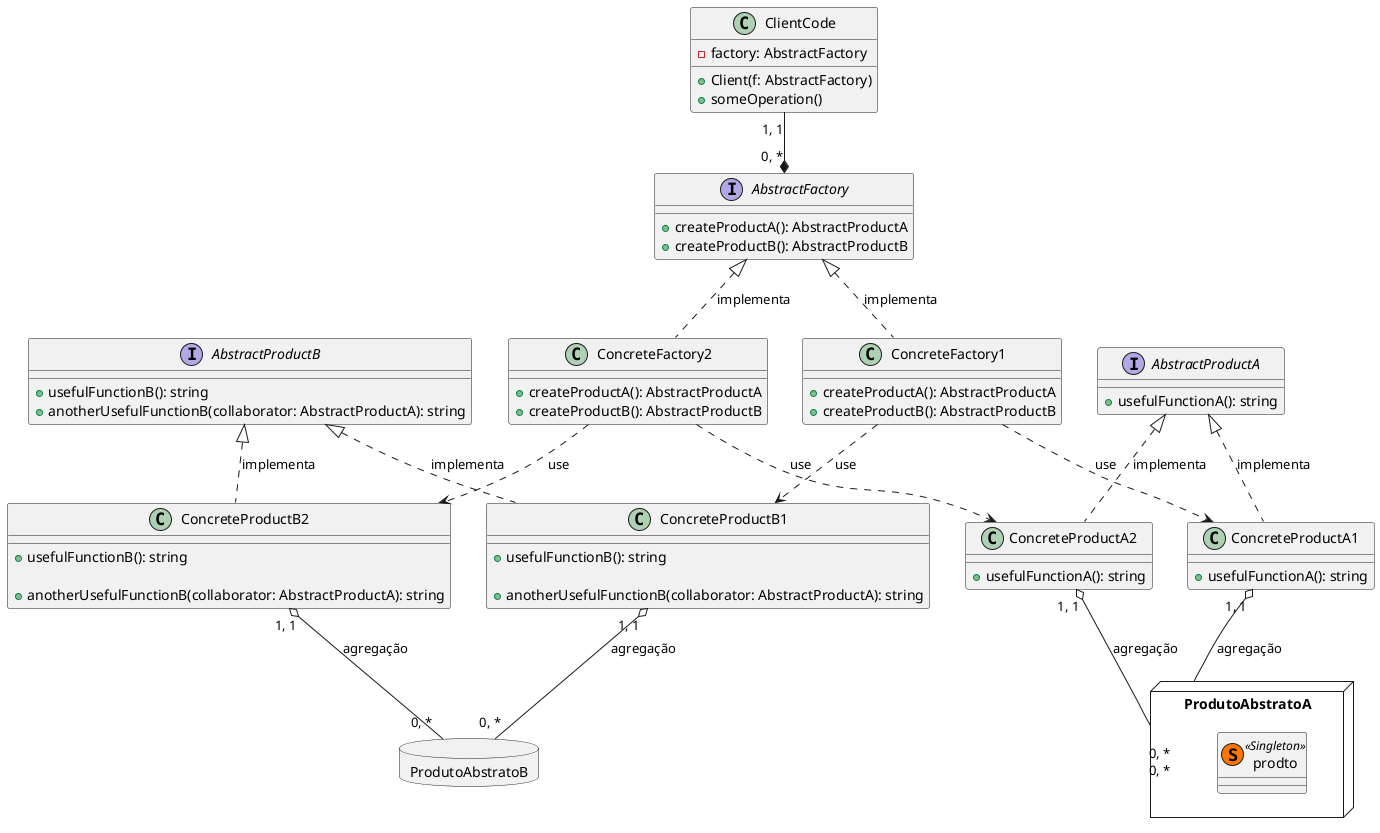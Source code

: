 @startuml af
skinparam packageStyle rectangle

'
' A interface Abstract Factory declara um conjunto de métodos que retornam
' diferentes produtos abstratos. Esses produtos são chamados de família e são
' relacionado por um tema ou conceito de alto nível. Produtos de uma família geralmente são
' capazes de colaborar entre si. Uma família de produtos pode ter vários
' variantes, mas os produtos de uma variante são incompatíveis com produtos de
' outro.

  interface AbstractFactory{
    +createProductA(): AbstractProductA
    +createProductB(): AbstractProductB
  }
  
' As fábricas de concreto produzem uma família de produtos que pertencem a um único
' variante. A fábrica garante que os produtos resultantes são compatíveis. Nota
' que as assinaturas dos métodos da Fábrica de Concreto retornem um produto abstrato,
' enquanto dentro do método um produto concreto é instanciado.

  class ConcreteFactory1{
    +createProductA(): AbstractProductA
    +createProductB(): AbstractProductB
  }

' Cada Fábrica de Concreto possui uma variante de produto correspondente.

  class ConcreteFactory2{
    +createProductA(): AbstractProductA
    +createProductB(): AbstractProductB
  }

' Cada produto distinto de uma família de produtos deve ter uma interface básica. Todos
' variantes do produto devem implementar esta interface.

  interface AbstractProductA{
    +usefulFunctionA(): string
  }

' Esses produtos de concreto são criados por fábricas de concreto correspondentes.

  class ConcreteProductA1{
    +usefulFunctionA(): string
  }

  class ConcreteProductA2{
    +usefulFunctionA(): string
  }

  interface AbstractProductB{
    +usefulFunctionB(): string
    +anotherUsefulFunctionB(collaborator: AbstractProductA): string
  }

' Esta é a interface básica de outro produto. Todos os produtos podem interagir
' entre si, mas a interação adequada só é possível entre produtos de
' a mesma variante concreta.

  class ConcreteProductB1{

    ' O produto B é capaz de fazer suas próprias coisas ...
    +usefulFunctionB(): string

    ' ... mas também pode colaborar com o ProdutoA.
    '
    ' A Abstract Factory certifica-se de que todos os produtos que cria são da
    ' mesma variante e, portanto, compatível.
    +anotherUsefulFunctionB(collaborator: AbstractProductA): string
  }

' Esses produtos de concreto são criados por fábricas de concreto correspondentes.

  class ConcreteProductB2{
    +usefulFunctionB(): string

    ' A variante, Produto B2, só funciona corretamente com a variante,
    ' Produto A2. No entanto, ele aceita qualquer instância de AbstractProductA como
    ' um argumento.
    +anotherUsefulFunctionB(collaborator: AbstractProductA): string
  }

' O código do cliente funciona com fábricas e produtos apenas por meio de resumo
' tipos: AbstractFactory e AbstractProduct. Isso permite que você passe por qualquer fábrica ou
' subclasse do produto para o código do cliente sem quebrá-lo.

  class ClientCode {
    -factory: AbstractFactory
    +Client(f: AbstractFactory)
    +someOperation()
  '   const ProdutoAbstratoA = factory.createProductA();
  '   const ProdutoAbstratoB = factory.createProductB();

  '   console.log(ProdutoAbstratoB.usefulFunctionB());
  '   console.log(ProdutoAbstratoB.anotherUsefulFunctionB(ProdutoAbstratoA));
  }

  package ProdutoAbstratoA <<Node>> {
    class prodto << (S,#FF7700) Singleton >>
  }

  package ProdutoAbstratoB <<Database>> {
  }

  ClientCode "1, 1" --* "0, *" AbstractFactory

  AbstractFactory <|.. ConcreteFactory1  : implementa
  AbstractFactory <|.. ConcreteFactory2  : implementa
  ConcreteFactory1 ..> ConcreteProductA1  : use
  ConcreteFactory1 ..> ConcreteProductB1  : use
  ConcreteFactory2 ..> ConcreteProductA2  : use
  ConcreteFactory2 ..> ConcreteProductB2  : use
  AbstractProductA <|.. ConcreteProductA1 : implementa
  AbstractProductB <|.. ConcreteProductB1 : implementa
  AbstractProductA <|.. ConcreteProductA2 : implementa
  AbstractProductB <|.. ConcreteProductB2 : implementa
  ConcreteProductA1 "1, 1" o-- "0, *" ProdutoAbstratoA : agregação
  ConcreteProductA2 "1, 1" o-- "0, *" ProdutoAbstratoA : agregação
  ConcreteProductB1 "1, 1" o-- "0, *" ProdutoAbstratoB : agregação
  ConcreteProductB2 "1, 1" o-- "0, *" ProdutoAbstratoB : agregação

@enduml